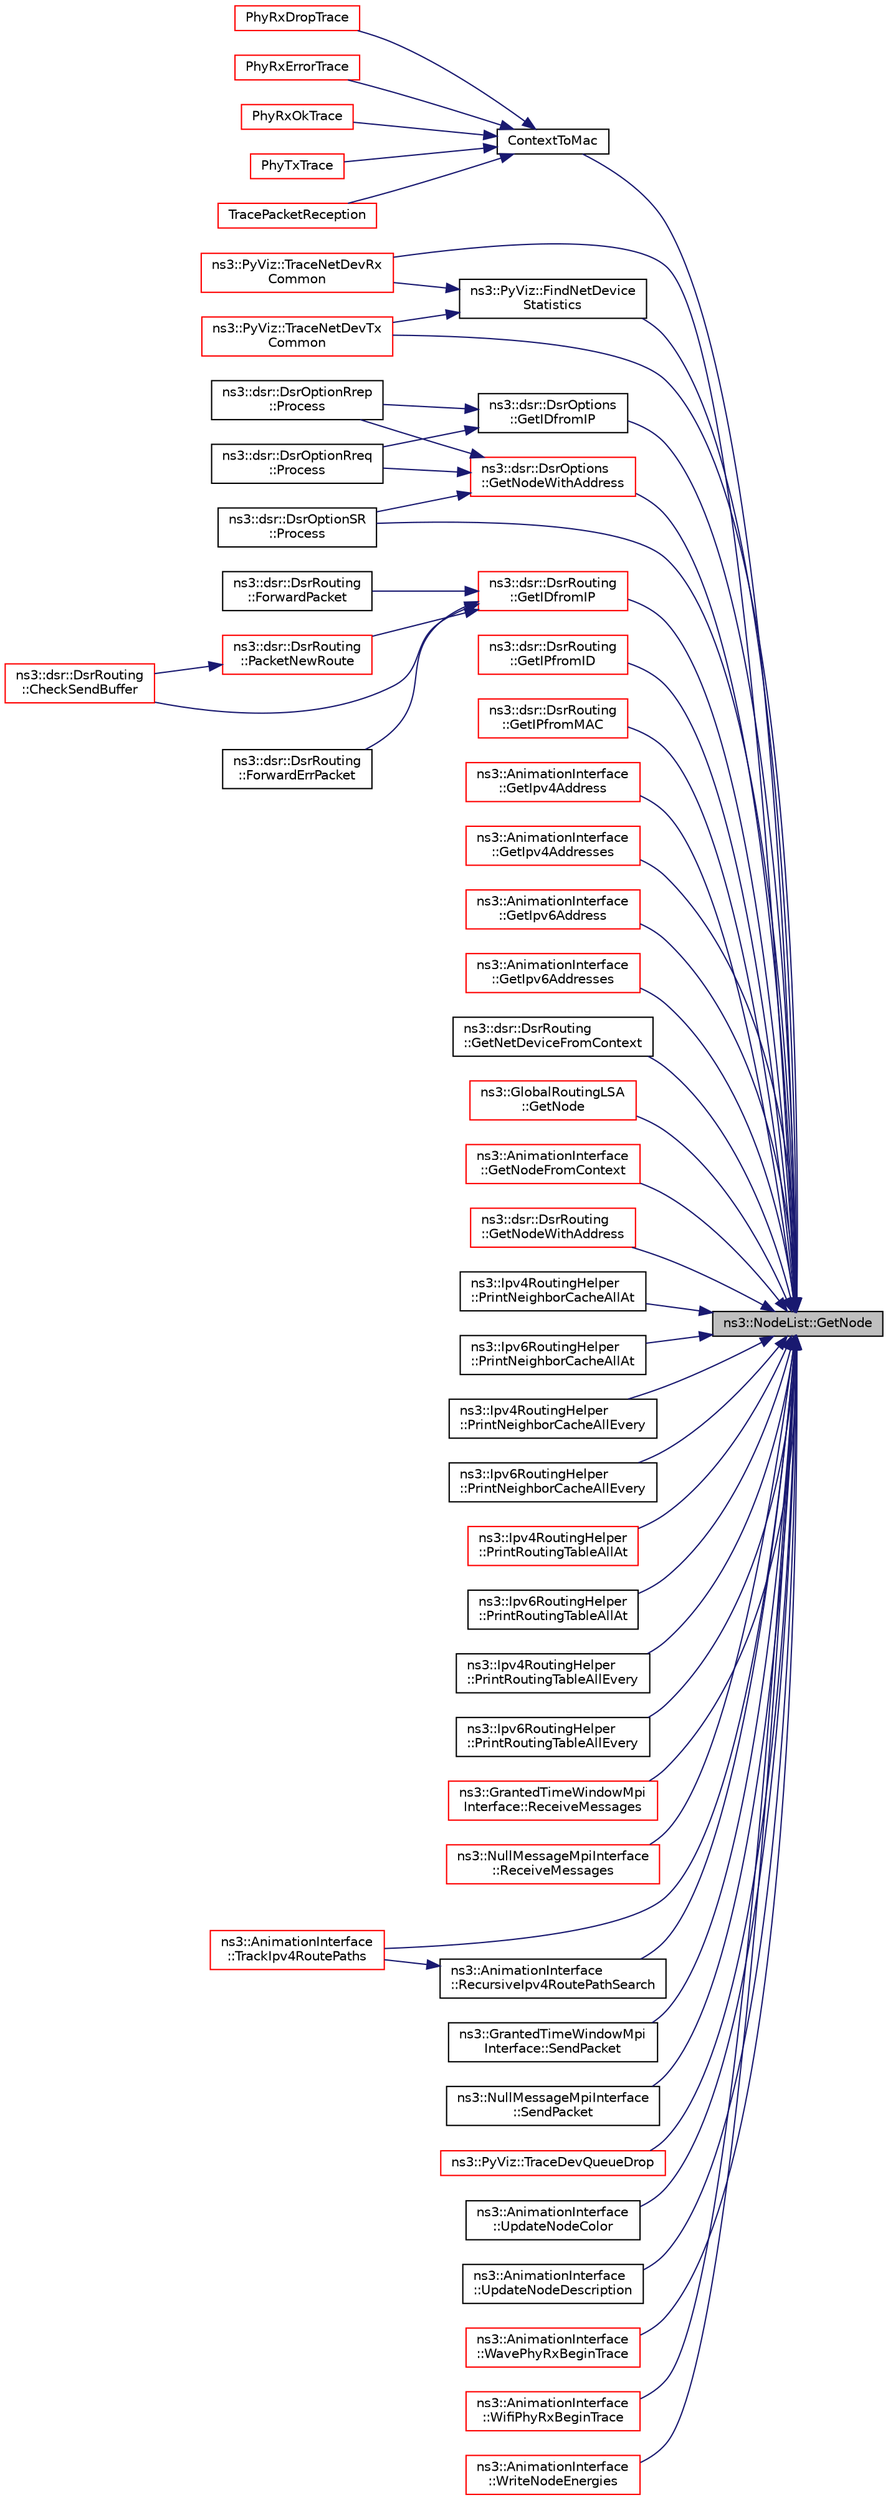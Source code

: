digraph "ns3::NodeList::GetNode"
{
 // LATEX_PDF_SIZE
  edge [fontname="Helvetica",fontsize="10",labelfontname="Helvetica",labelfontsize="10"];
  node [fontname="Helvetica",fontsize="10",shape=record];
  rankdir="RL";
  Node1 [label="ns3::NodeList::GetNode",height=0.2,width=0.4,color="black", fillcolor="grey75", style="filled", fontcolor="black",tooltip=" "];
  Node1 -> Node2 [dir="back",color="midnightblue",fontsize="10",style="solid",fontname="Helvetica"];
  Node2 [label="ContextToMac",height=0.2,width=0.4,color="black", fillcolor="white", style="filled",URL="$wifi-bianchi_8cc.html#aded9a333a20e6b86b07d1d2a8dfb080a",tooltip=" "];
  Node2 -> Node3 [dir="back",color="midnightblue",fontsize="10",style="solid",fontname="Helvetica"];
  Node3 [label="PhyRxDropTrace",height=0.2,width=0.4,color="red", fillcolor="white", style="filled",URL="$wifi-bianchi_8cc.html#a4d83b63aaffd2e1fbd4523dc5fb8b4c5",tooltip=" "];
  Node2 -> Node5 [dir="back",color="midnightblue",fontsize="10",style="solid",fontname="Helvetica"];
  Node5 [label="PhyRxErrorTrace",height=0.2,width=0.4,color="red", fillcolor="white", style="filled",URL="$wifi-bianchi_8cc.html#a0ff59c2e57f6e3b0e5c7ba43896111c4",tooltip=" "];
  Node2 -> Node6 [dir="back",color="midnightblue",fontsize="10",style="solid",fontname="Helvetica"];
  Node6 [label="PhyRxOkTrace",height=0.2,width=0.4,color="red", fillcolor="white", style="filled",URL="$wifi-bianchi_8cc.html#adee6d1df303efc1987f18cc9f671fcdc",tooltip=" "];
  Node2 -> Node7 [dir="back",color="midnightblue",fontsize="10",style="solid",fontname="Helvetica"];
  Node7 [label="PhyTxTrace",height=0.2,width=0.4,color="red", fillcolor="white", style="filled",URL="$wifi-bianchi_8cc.html#a51037eeb379578d79adb1861551dea78",tooltip=" "];
  Node2 -> Node8 [dir="back",color="midnightblue",fontsize="10",style="solid",fontname="Helvetica"];
  Node8 [label="TracePacketReception",height=0.2,width=0.4,color="red", fillcolor="white", style="filled",URL="$wifi-bianchi_8cc.html#a7f714d1b0d62b7c7bbd86c32a80a4599",tooltip=" "];
  Node1 -> Node9 [dir="back",color="midnightblue",fontsize="10",style="solid",fontname="Helvetica"];
  Node9 [label="ns3::PyViz::FindNetDevice\lStatistics",height=0.2,width=0.4,color="black", fillcolor="white", style="filled",URL="$classns3_1_1_py_viz.html#ac86a6ebd5f988fa103787f3fe9d09113",tooltip="Findnet device statistics function."];
  Node9 -> Node10 [dir="back",color="midnightblue",fontsize="10",style="solid",fontname="Helvetica"];
  Node10 [label="ns3::PyViz::TraceNetDevRx\lCommon",height=0.2,width=0.4,color="red", fillcolor="white", style="filled",URL="$classns3_1_1_py_viz.html#a9b8b6e5900fd7b1bdca524f3f9acc018",tooltip="network receive common trace callback function"];
  Node9 -> Node21 [dir="back",color="midnightblue",fontsize="10",style="solid",fontname="Helvetica"];
  Node21 [label="ns3::PyViz::TraceNetDevTx\lCommon",height=0.2,width=0.4,color="red", fillcolor="white", style="filled",URL="$classns3_1_1_py_viz.html#a636f858be77ba74d25f68338776990d7",tooltip="network transmit common trace callback function"];
  Node1 -> Node27 [dir="back",color="midnightblue",fontsize="10",style="solid",fontname="Helvetica"];
  Node27 [label="ns3::dsr::DsrOptions\l::GetIDfromIP",height=0.2,width=0.4,color="black", fillcolor="white", style="filled",URL="$classns3_1_1dsr_1_1_dsr_options.html#a7e53a9a0421c607e17866e7dd0dd5440",tooltip="Get the node id with Ipv4Address."];
  Node27 -> Node28 [dir="back",color="midnightblue",fontsize="10",style="solid",fontname="Helvetica"];
  Node28 [label="ns3::dsr::DsrOptionRreq\l::Process",height=0.2,width=0.4,color="black", fillcolor="white", style="filled",URL="$classns3_1_1dsr_1_1_dsr_option_rreq.html#a439e889d11973e48e3674c6e86aaee99",tooltip="Process method."];
  Node27 -> Node29 [dir="back",color="midnightblue",fontsize="10",style="solid",fontname="Helvetica"];
  Node29 [label="ns3::dsr::DsrOptionRrep\l::Process",height=0.2,width=0.4,color="black", fillcolor="white", style="filled",URL="$classns3_1_1dsr_1_1_dsr_option_rrep.html#a79ff29fe60c7c62ac99ca0da8c0a820f",tooltip="Process method."];
  Node1 -> Node30 [dir="back",color="midnightblue",fontsize="10",style="solid",fontname="Helvetica"];
  Node30 [label="ns3::dsr::DsrRouting\l::GetIDfromIP",height=0.2,width=0.4,color="red", fillcolor="white", style="filled",URL="$classns3_1_1dsr_1_1_dsr_routing.html#a4593e50d5f36e9b9b013fe0422067c44",tooltip="Get the node id from ip address."];
  Node30 -> Node31 [dir="back",color="midnightblue",fontsize="10",style="solid",fontname="Helvetica"];
  Node31 [label="ns3::dsr::DsrRouting\l::CheckSendBuffer",height=0.2,width=0.4,color="red", fillcolor="white", style="filled",URL="$classns3_1_1dsr_1_1_dsr_routing.html#a03ace9023e9fe58434dc004123c7d9e0",tooltip="Check the send buffer of packets with route when send buffer timer expire."];
  Node30 -> Node34 [dir="back",color="midnightblue",fontsize="10",style="solid",fontname="Helvetica"];
  Node34 [label="ns3::dsr::DsrRouting\l::ForwardErrPacket",height=0.2,width=0.4,color="black", fillcolor="white", style="filled",URL="$classns3_1_1dsr_1_1_dsr_routing.html#a2c5629706b8a73cce84964231ac93d6b",tooltip="This function is responsible for forwarding error packets along the route."];
  Node30 -> Node35 [dir="back",color="midnightblue",fontsize="10",style="solid",fontname="Helvetica"];
  Node35 [label="ns3::dsr::DsrRouting\l::ForwardPacket",height=0.2,width=0.4,color="black", fillcolor="white", style="filled",URL="$classns3_1_1dsr_1_1_dsr_routing.html#acae8a2eb510c8c9331104ab2aff29591",tooltip="Forward the packet using the route saved in the source route option header."];
  Node30 -> Node36 [dir="back",color="midnightblue",fontsize="10",style="solid",fontname="Helvetica"];
  Node36 [label="ns3::dsr::DsrRouting\l::PacketNewRoute",height=0.2,width=0.4,color="red", fillcolor="white", style="filled",URL="$classns3_1_1dsr_1_1_dsr_routing.html#ae70ab39db551d1d81afc081196f78017",tooltip="When route vector corrupted, originate a new packet, normally not happening."];
  Node36 -> Node31 [dir="back",color="midnightblue",fontsize="10",style="solid",fontname="Helvetica"];
  Node1 -> Node56 [dir="back",color="midnightblue",fontsize="10",style="solid",fontname="Helvetica"];
  Node56 [label="ns3::dsr::DsrRouting\l::GetIPfromID",height=0.2,width=0.4,color="red", fillcolor="white", style="filled",URL="$classns3_1_1dsr_1_1_dsr_routing.html#abaf6e655b3bf50d3002c3739409d23a6",tooltip="Get the ip address from id."];
  Node1 -> Node60 [dir="back",color="midnightblue",fontsize="10",style="solid",fontname="Helvetica"];
  Node60 [label="ns3::dsr::DsrRouting\l::GetIPfromMAC",height=0.2,width=0.4,color="red", fillcolor="white", style="filled",URL="$classns3_1_1dsr_1_1_dsr_routing.html#a5914e79eec0e5e33be08f55321e8aaea",tooltip="Get the Ip address from mac address."];
  Node1 -> Node61 [dir="back",color="midnightblue",fontsize="10",style="solid",fontname="Helvetica"];
  Node61 [label="ns3::AnimationInterface\l::GetIpv4Address",height=0.2,width=0.4,color="red", fillcolor="white", style="filled",URL="$classns3_1_1_animation_interface.html#af000d578afa61b609866889aa38c4663",tooltip="Get IPv4 address."];
  Node1 -> Node65 [dir="back",color="midnightblue",fontsize="10",style="solid",fontname="Helvetica"];
  Node65 [label="ns3::AnimationInterface\l::GetIpv4Addresses",height=0.2,width=0.4,color="red", fillcolor="white", style="filled",URL="$classns3_1_1_animation_interface.html#a73dca227bb2e3986b1ccfd83cdea2a4c",tooltip="Get IPv4 addresses."];
  Node1 -> Node66 [dir="back",color="midnightblue",fontsize="10",style="solid",fontname="Helvetica"];
  Node66 [label="ns3::AnimationInterface\l::GetIpv6Address",height=0.2,width=0.4,color="red", fillcolor="white", style="filled",URL="$classns3_1_1_animation_interface.html#a89512d6e59613518d1b880e81ab6db1b",tooltip="Get IPv6 address."];
  Node1 -> Node67 [dir="back",color="midnightblue",fontsize="10",style="solid",fontname="Helvetica"];
  Node67 [label="ns3::AnimationInterface\l::GetIpv6Addresses",height=0.2,width=0.4,color="red", fillcolor="white", style="filled",URL="$classns3_1_1_animation_interface.html#a6cb3ba286e8b93b93b1ef1e79ce4ee0e",tooltip="Get IPv6 addresses."];
  Node1 -> Node68 [dir="back",color="midnightblue",fontsize="10",style="solid",fontname="Helvetica"];
  Node68 [label="ns3::dsr::DsrRouting\l::GetNetDeviceFromContext",height=0.2,width=0.4,color="black", fillcolor="white", style="filled",URL="$classns3_1_1dsr_1_1_dsr_routing.html#a5160f9f3016a0ee25fd5d52be1e4d51e",tooltip="Get the netdevice from the context."];
  Node1 -> Node69 [dir="back",color="midnightblue",fontsize="10",style="solid",fontname="Helvetica"];
  Node69 [label="ns3::GlobalRoutingLSA\l::GetNode",height=0.2,width=0.4,color="red", fillcolor="white", style="filled",URL="$classns3_1_1_global_routing_l_s_a.html#a51be8c6fe2dfbd5fff6bb5323bbeb732",tooltip="Get the Node pointer of the node that originated this LSA."];
  Node1 -> Node75 [dir="back",color="midnightblue",fontsize="10",style="solid",fontname="Helvetica"];
  Node75 [label="ns3::AnimationInterface\l::GetNodeFromContext",height=0.2,width=0.4,color="red", fillcolor="white", style="filled",URL="$classns3_1_1_animation_interface.html#a4f01e8ac802a99d896ed664d78f01d6f",tooltip="Get node from context."];
  Node1 -> Node118 [dir="back",color="midnightblue",fontsize="10",style="solid",fontname="Helvetica"];
  Node118 [label="ns3::dsr::DsrOptions\l::GetNodeWithAddress",height=0.2,width=0.4,color="red", fillcolor="white", style="filled",URL="$classns3_1_1dsr_1_1_dsr_options.html#a1a91f820f3d754a477a54bad547ca659",tooltip="Get the node object with Ipv4Address."];
  Node118 -> Node28 [dir="back",color="midnightblue",fontsize="10",style="solid",fontname="Helvetica"];
  Node118 -> Node29 [dir="back",color="midnightblue",fontsize="10",style="solid",fontname="Helvetica"];
  Node118 -> Node121 [dir="back",color="midnightblue",fontsize="10",style="solid",fontname="Helvetica"];
  Node121 [label="ns3::dsr::DsrOptionSR\l::Process",height=0.2,width=0.4,color="black", fillcolor="white", style="filled",URL="$classns3_1_1dsr_1_1_dsr_option_s_r.html#a3136e1503dc9a7cb1f8294d929c4e349",tooltip="Process method."];
  Node1 -> Node124 [dir="back",color="midnightblue",fontsize="10",style="solid",fontname="Helvetica"];
  Node124 [label="ns3::dsr::DsrRouting\l::GetNodeWithAddress",height=0.2,width=0.4,color="red", fillcolor="white", style="filled",URL="$classns3_1_1dsr_1_1_dsr_routing.html#aa301f5bb9481fe5392297015328e6332",tooltip="Get the node with give ip address."];
  Node1 -> Node125 [dir="back",color="midnightblue",fontsize="10",style="solid",fontname="Helvetica"];
  Node125 [label="ns3::Ipv4RoutingHelper\l::PrintNeighborCacheAllAt",height=0.2,width=0.4,color="black", fillcolor="white", style="filled",URL="$classns3_1_1_ipv4_routing_helper.html#ab5e6d6c330a5e1ad73e1d7a5a64d9883",tooltip="prints the neighbor cache of all nodes at a particular time."];
  Node1 -> Node126 [dir="back",color="midnightblue",fontsize="10",style="solid",fontname="Helvetica"];
  Node126 [label="ns3::Ipv6RoutingHelper\l::PrintNeighborCacheAllAt",height=0.2,width=0.4,color="black", fillcolor="white", style="filled",URL="$classns3_1_1_ipv6_routing_helper.html#a099fad4f6f236c19e1efe75091b4e06e",tooltip="prints the neighbor cache of all nodes at a particular time."];
  Node1 -> Node127 [dir="back",color="midnightblue",fontsize="10",style="solid",fontname="Helvetica"];
  Node127 [label="ns3::Ipv4RoutingHelper\l::PrintNeighborCacheAllEvery",height=0.2,width=0.4,color="black", fillcolor="white", style="filled",URL="$classns3_1_1_ipv4_routing_helper.html#a530576f9765efe0cd1d98159de6169af",tooltip="prints the neighbor cache of all nodes at regular intervals specified by user."];
  Node1 -> Node128 [dir="back",color="midnightblue",fontsize="10",style="solid",fontname="Helvetica"];
  Node128 [label="ns3::Ipv6RoutingHelper\l::PrintNeighborCacheAllEvery",height=0.2,width=0.4,color="black", fillcolor="white", style="filled",URL="$classns3_1_1_ipv6_routing_helper.html#a4dbf7819d87e2ce1f5a225999ae70151",tooltip="prints the neighbor cache of all nodes at regular intervals specified by user."];
  Node1 -> Node129 [dir="back",color="midnightblue",fontsize="10",style="solid",fontname="Helvetica"];
  Node129 [label="ns3::Ipv4RoutingHelper\l::PrintRoutingTableAllAt",height=0.2,width=0.4,color="red", fillcolor="white", style="filled",URL="$classns3_1_1_ipv4_routing_helper.html#a10d8ba23eca330de968fdfbca2730ec3",tooltip="prints the routing tables of all nodes at a particular time."];
  Node1 -> Node140 [dir="back",color="midnightblue",fontsize="10",style="solid",fontname="Helvetica"];
  Node140 [label="ns3::Ipv6RoutingHelper\l::PrintRoutingTableAllAt",height=0.2,width=0.4,color="black", fillcolor="white", style="filled",URL="$classns3_1_1_ipv6_routing_helper.html#a02468528d712df0b6358c6d7bc56b23b",tooltip="prints the routing tables of all nodes at a particular time."];
  Node1 -> Node141 [dir="back",color="midnightblue",fontsize="10",style="solid",fontname="Helvetica"];
  Node141 [label="ns3::Ipv4RoutingHelper\l::PrintRoutingTableAllEvery",height=0.2,width=0.4,color="black", fillcolor="white", style="filled",URL="$classns3_1_1_ipv4_routing_helper.html#ae82209b94194b58afed38b80e92ed202",tooltip="prints the routing tables of all nodes at regular intervals specified by user."];
  Node1 -> Node142 [dir="back",color="midnightblue",fontsize="10",style="solid",fontname="Helvetica"];
  Node142 [label="ns3::Ipv6RoutingHelper\l::PrintRoutingTableAllEvery",height=0.2,width=0.4,color="black", fillcolor="white", style="filled",URL="$classns3_1_1_ipv6_routing_helper.html#a716a9e0881c5c0d1f8f3c728556a4473",tooltip="prints the routing tables of all nodes at regular intervals specified by user."];
  Node1 -> Node121 [dir="back",color="midnightblue",fontsize="10",style="solid",fontname="Helvetica"];
  Node1 -> Node143 [dir="back",color="midnightblue",fontsize="10",style="solid",fontname="Helvetica"];
  Node143 [label="ns3::GrantedTimeWindowMpi\lInterface::ReceiveMessages",height=0.2,width=0.4,color="red", fillcolor="white", style="filled",URL="$classns3_1_1_granted_time_window_mpi_interface.html#a25a6699dcab1ab2e348e0b5a2c90aa42",tooltip="Check for received messages complete."];
  Node1 -> Node145 [dir="back",color="midnightblue",fontsize="10",style="solid",fontname="Helvetica"];
  Node145 [label="ns3::NullMessageMpiInterface\l::ReceiveMessages",height=0.2,width=0.4,color="red", fillcolor="white", style="filled",URL="$classns3_1_1_null_message_mpi_interface.html#a9ca96f3f6dc2df5f955505c441499430",tooltip="Check for received messages complete."];
  Node1 -> Node151 [dir="back",color="midnightblue",fontsize="10",style="solid",fontname="Helvetica"];
  Node151 [label="ns3::AnimationInterface\l::RecursiveIpv4RoutePathSearch",height=0.2,width=0.4,color="black", fillcolor="white", style="filled",URL="$classns3_1_1_animation_interface.html#acbffe52eaabf803a624ba0452b226017",tooltip="Recursive IPv4 route path search function."];
  Node151 -> Node152 [dir="back",color="midnightblue",fontsize="10",style="solid",fontname="Helvetica"];
  Node152 [label="ns3::AnimationInterface\l::TrackIpv4RoutePaths",height=0.2,width=0.4,color="red", fillcolor="white", style="filled",URL="$classns3_1_1_animation_interface.html#a567537be97db5e22db679bf5d4a2c242",tooltip="Track IPv4 route paths function."];
  Node1 -> Node156 [dir="back",color="midnightblue",fontsize="10",style="solid",fontname="Helvetica"];
  Node156 [label="ns3::GrantedTimeWindowMpi\lInterface::SendPacket",height=0.2,width=0.4,color="black", fillcolor="white", style="filled",URL="$classns3_1_1_granted_time_window_mpi_interface.html#ac3b6bb4ae10c6e49001d664871b201c6",tooltip="Send a packet to a remote node."];
  Node1 -> Node157 [dir="back",color="midnightblue",fontsize="10",style="solid",fontname="Helvetica"];
  Node157 [label="ns3::NullMessageMpiInterface\l::SendPacket",height=0.2,width=0.4,color="black", fillcolor="white", style="filled",URL="$classns3_1_1_null_message_mpi_interface.html#a5bef503661f681b69f0c69abda3ed25a",tooltip="Send a packet to a remote node."];
  Node1 -> Node158 [dir="back",color="midnightblue",fontsize="10",style="solid",fontname="Helvetica"];
  Node158 [label="ns3::PyViz::TraceDevQueueDrop",height=0.2,width=0.4,color="red", fillcolor="white", style="filled",URL="$classns3_1_1_py_viz.html#aca887271be7381092692957e7b15f3d8",tooltip="queue drop trace callback function"];
  Node1 -> Node10 [dir="back",color="midnightblue",fontsize="10",style="solid",fontname="Helvetica"];
  Node1 -> Node21 [dir="back",color="midnightblue",fontsize="10",style="solid",fontname="Helvetica"];
  Node1 -> Node152 [dir="back",color="midnightblue",fontsize="10",style="solid",fontname="Helvetica"];
  Node1 -> Node161 [dir="back",color="midnightblue",fontsize="10",style="solid",fontname="Helvetica"];
  Node161 [label="ns3::AnimationInterface\l::UpdateNodeColor",height=0.2,width=0.4,color="black", fillcolor="white", style="filled",URL="$classns3_1_1_animation_interface.html#a75ea0f6144a851e84dc698456ffbc945",tooltip="Helper function to update the node color."];
  Node1 -> Node162 [dir="back",color="midnightblue",fontsize="10",style="solid",fontname="Helvetica"];
  Node162 [label="ns3::AnimationInterface\l::UpdateNodeDescription",height=0.2,width=0.4,color="black", fillcolor="white", style="filled",URL="$classns3_1_1_animation_interface.html#a093c37cd9802c236d441bcefba436a71",tooltip="Helper function to update the description for a given node."];
  Node1 -> Node100 [dir="back",color="midnightblue",fontsize="10",style="solid",fontname="Helvetica"];
  Node100 [label="ns3::AnimationInterface\l::WavePhyRxBeginTrace",height=0.2,width=0.4,color="red", fillcolor="white", style="filled",URL="$classns3_1_1_animation_interface.html#af08889e9f06ddd922b5a179c374d0f21",tooltip="WAVE Phy receive begin trace function."];
  Node1 -> Node101 [dir="back",color="midnightblue",fontsize="10",style="solid",fontname="Helvetica"];
  Node101 [label="ns3::AnimationInterface\l::WifiPhyRxBeginTrace",height=0.2,width=0.4,color="red", fillcolor="white", style="filled",URL="$classns3_1_1_animation_interface.html#a3bc0fb2ec726516b1a2b8d1da00f0b1f",tooltip="wifi Phy receive begin trace function"];
  Node1 -> Node163 [dir="back",color="midnightblue",fontsize="10",style="solid",fontname="Helvetica"];
  Node163 [label="ns3::AnimationInterface\l::WriteNodeEnergies",height=0.2,width=0.4,color="red", fillcolor="white", style="filled",URL="$classns3_1_1_animation_interface.html#a8a7475d05d49943291911223cc4d4276",tooltip="Write node energies function."];
}
